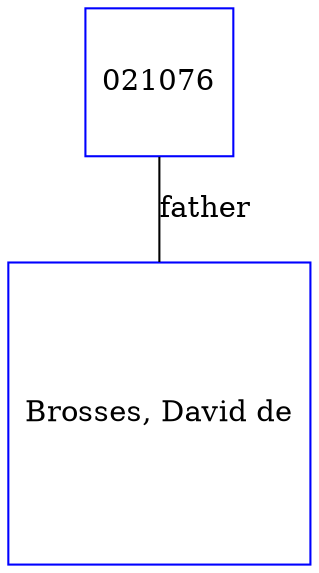 digraph D {
    edge [dir=none];    node [shape=box];    "021076"   [label="021076", shape=box, regular=1, color="blue"] ;
"024169"   [label="Brosses, David de", shape=box, regular=1, color="blue"] ;
021076->024169 [label="father",arrowsize=0.0]; 
}